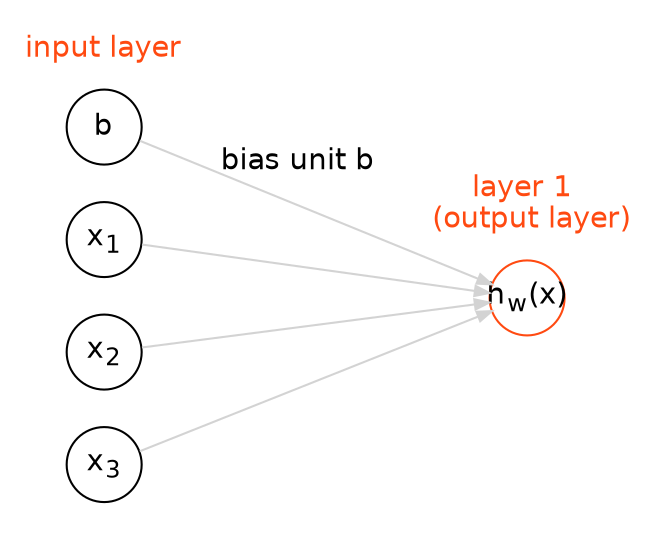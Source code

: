 digraph G {
        graph [fontname = "helvetica"];
        node [fontname = "helvetica"];
        edge [fontname = "helvetica" color=lightgrey arrowsize=.7];
        rankdir=LR
	splines=line
        
        node [fixedsize=true, label=""];

        subgraph cluster_0 {
		color=white;
		node [style=solid,color=black, shape=circle,];
		x3 x2 x1 x0;
		x3[label=<b>]
		x2[label=<x<SUB>1</SUB>>]
		x1[label=<x<SUB>2</SUB>>]
		x0[label=<x<SUB>3</SUB>>]
		label= <<font color="#FF4A11">input layer</font>>
		#label = "input layer";
	}

	subgraph cluster_1 {
		color=white;
		node [style=solid,color="#FF4A11", shape=circle];
		a12 #a22 a32;
		a12[label=<h<SUB>w</SUB>(x)>]
		label = <<font color="#FF4A11">layer 1 <BR /> (output layer)</font>>;
	}

	#subgraph cluster_2 {
#		color=white;
#		node [style=solid,color=transparent, shape=circle];
#		O;
#		O[label=<h<SUB>w</SUB>(x)>]
#		label= <<font color="#FF4A11">Output</font>>
#		#label=<<font color="#FF4A11">layer 1 <BR /> (output layer)</font>>;
	#}


        x1 -> a12;
        #x1 -> a22;
        #x1 -> a32;
        x2 -> a12;
        #x2 -> a22;
        #x2 -> a32;
        x3 -> a12[label= <bias unit b >];
        #x3 -> a22;
        #x3 -> a32;
        x0 ->a12;

        #a12 -> O
        #a22 -> O
        #a32 -> O

}